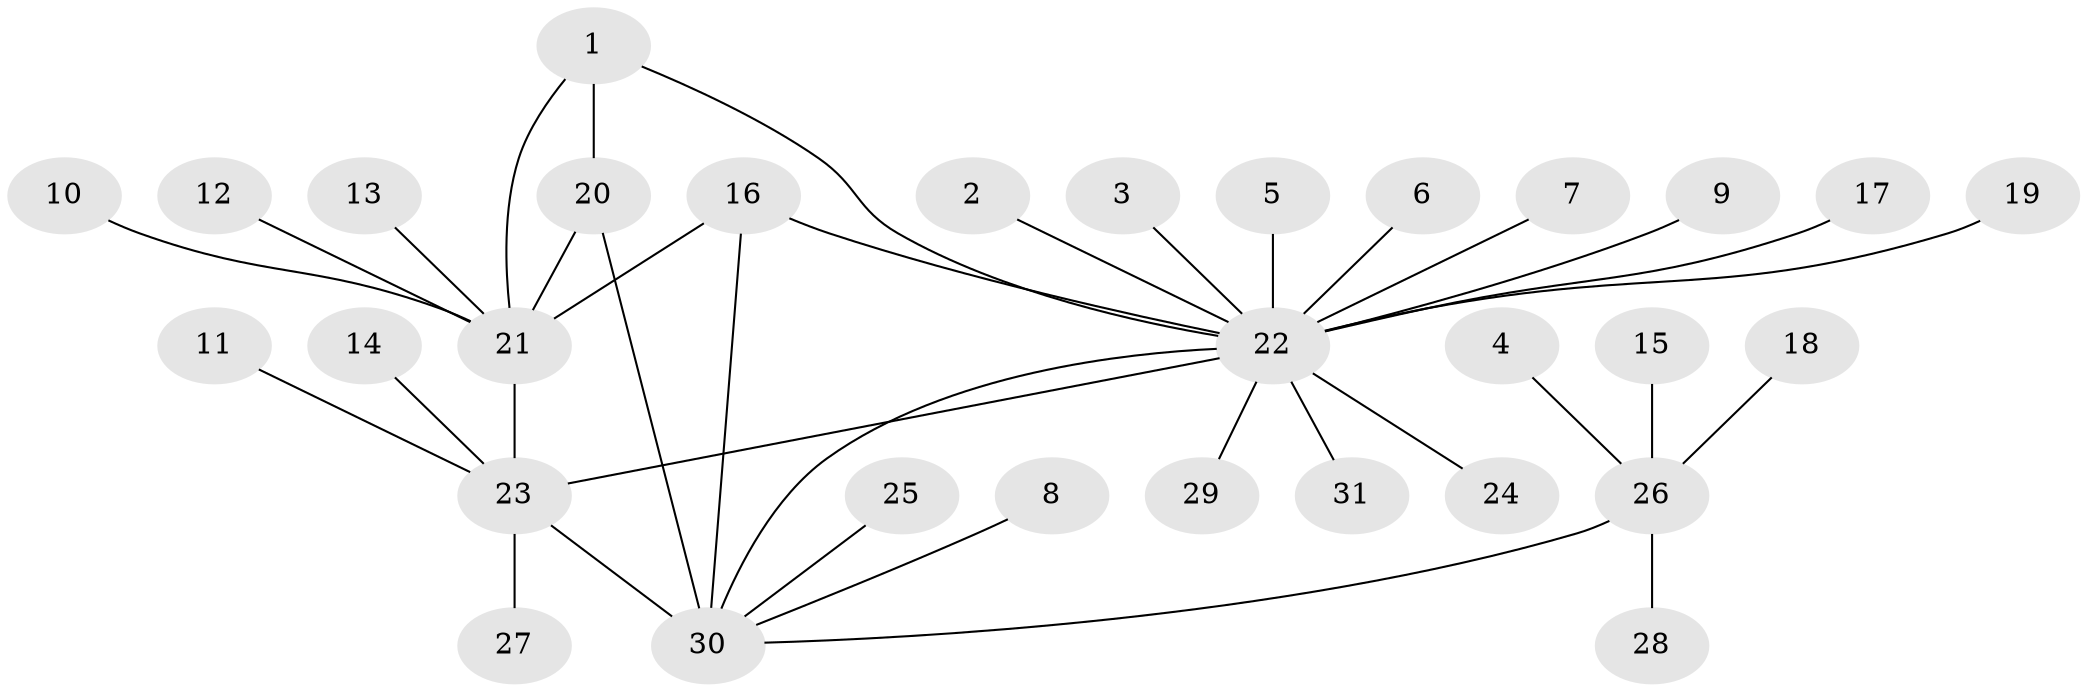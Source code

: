 // original degree distribution, {5: 0.06451612903225806, 7: 0.03225806451612903, 10: 0.016129032258064516, 8: 0.016129032258064516, 4: 0.08064516129032258, 9: 0.016129032258064516, 3: 0.03225806451612903, 2: 0.16129032258064516, 6: 0.016129032258064516, 1: 0.5645161290322581}
// Generated by graph-tools (version 1.1) at 2025/50/03/09/25 03:50:42]
// undirected, 31 vertices, 36 edges
graph export_dot {
graph [start="1"]
  node [color=gray90,style=filled];
  1;
  2;
  3;
  4;
  5;
  6;
  7;
  8;
  9;
  10;
  11;
  12;
  13;
  14;
  15;
  16;
  17;
  18;
  19;
  20;
  21;
  22;
  23;
  24;
  25;
  26;
  27;
  28;
  29;
  30;
  31;
  1 -- 20 [weight=1.0];
  1 -- 21 [weight=1.0];
  1 -- 22 [weight=1.0];
  2 -- 22 [weight=1.0];
  3 -- 22 [weight=1.0];
  4 -- 26 [weight=1.0];
  5 -- 22 [weight=1.0];
  6 -- 22 [weight=1.0];
  7 -- 22 [weight=1.0];
  8 -- 30 [weight=1.0];
  9 -- 22 [weight=1.0];
  10 -- 21 [weight=1.0];
  11 -- 23 [weight=1.0];
  12 -- 21 [weight=1.0];
  13 -- 21 [weight=1.0];
  14 -- 23 [weight=1.0];
  15 -- 26 [weight=1.0];
  16 -- 21 [weight=1.0];
  16 -- 22 [weight=1.0];
  16 -- 30 [weight=2.0];
  17 -- 22 [weight=1.0];
  18 -- 26 [weight=1.0];
  19 -- 22 [weight=1.0];
  20 -- 21 [weight=1.0];
  20 -- 30 [weight=1.0];
  21 -- 23 [weight=1.0];
  22 -- 23 [weight=1.0];
  22 -- 24 [weight=1.0];
  22 -- 29 [weight=1.0];
  22 -- 30 [weight=1.0];
  22 -- 31 [weight=1.0];
  23 -- 27 [weight=1.0];
  23 -- 30 [weight=3.0];
  25 -- 30 [weight=1.0];
  26 -- 28 [weight=1.0];
  26 -- 30 [weight=2.0];
}

